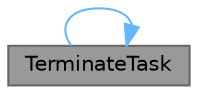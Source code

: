 digraph "TerminateTask"
{
 // LATEX_PDF_SIZE
  bgcolor="transparent";
  edge [fontname=Helvetica,fontsize=10,labelfontname=Helvetica,labelfontsize=10];
  node [fontname=Helvetica,fontsize=10,shape=box,height=0.2,width=0.4];
  rankdir="LR";
  Node1 [id="Node000001",label="TerminateTask",height=0.2,width=0.4,color="gray40", fillcolor="grey60", style="filled", fontcolor="black",tooltip="Terminates the calling task."];
  Node1 -> Node1 [id="edge2_Node000001_Node000001",color="steelblue1",style="solid",tooltip=" "];
}
